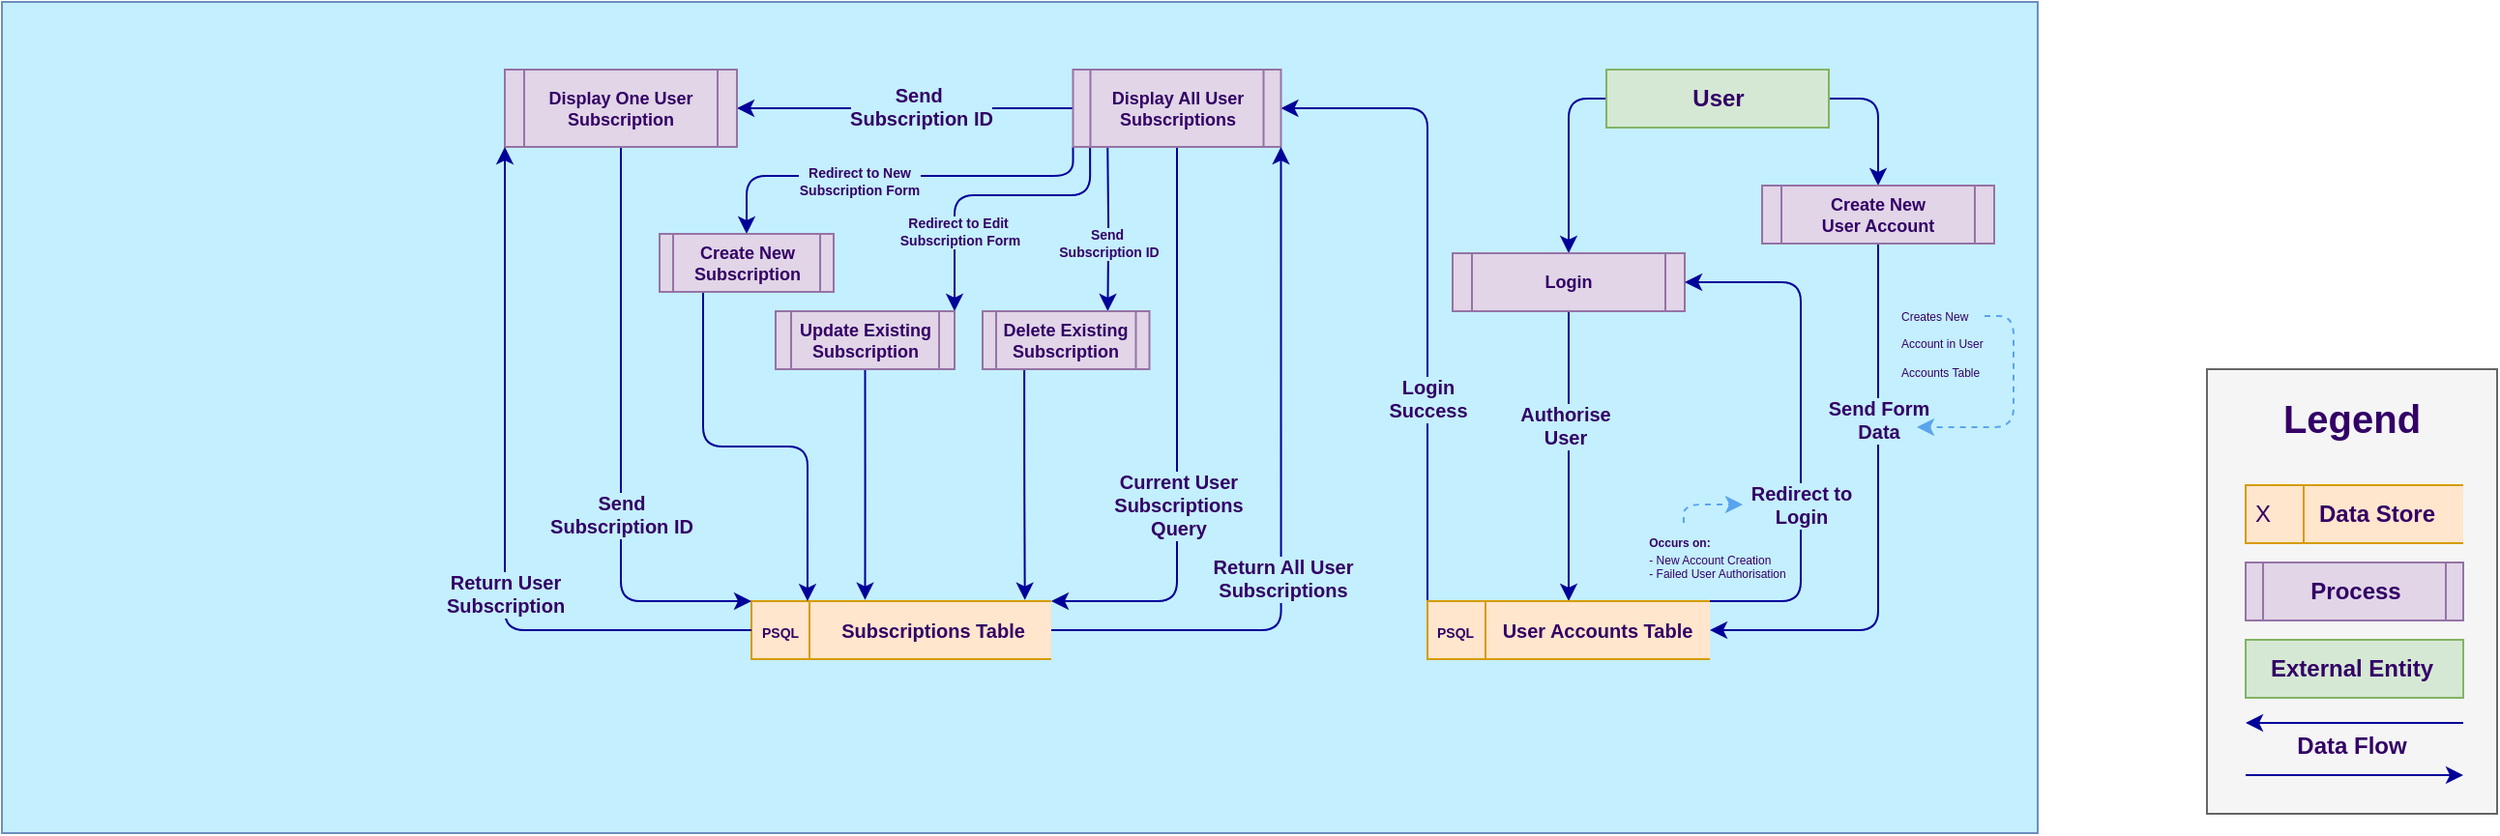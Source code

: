 <mxfile version="14.1.1" type="device"><diagram id="y66ztPi1AG6g-7lsjvn-" name="Page-1"><mxGraphModel dx="1369" dy="292" grid="1" gridSize="10" guides="1" tooltips="1" connect="1" arrows="1" fold="1" page="1" pageScale="1" pageWidth="827" pageHeight="1169" math="0" shadow="0"><root><mxCell id="0"/><mxCell id="1" parent="0"/><mxCell id="TmZOB2_ySsftHz8fe378-1" value="" style="rounded=0;html=1;fontSize=14;strokeColor=#6c8ebf;fillColor=#C4EFFF;" vertex="1" parent="1"><mxGeometry x="-280" y="20" width="1052.5" height="430" as="geometry"/></mxCell><mxCell id="TmZOB2_ySsftHz8fe378-24" style="edgeStyle=orthogonalEdgeStyle;rounded=1;orthogonalLoop=1;jettySize=auto;html=1;exitX=0;exitY=0.5;exitDx=0;exitDy=0;startArrow=none;startFill=0;endArrow=classic;endFill=1;strokeColor=#000099;fontSize=9;fontColor=#330066;" edge="1" parent="1" source="TmZOB2_ySsftHz8fe378-15" target="TmZOB2_ySsftHz8fe378-20"><mxGeometry relative="1" as="geometry"><Array as="points"><mxPoint x="530" y="70"/></Array></mxGeometry></mxCell><mxCell id="TmZOB2_ySsftHz8fe378-29" style="edgeStyle=orthogonalEdgeStyle;rounded=1;orthogonalLoop=1;jettySize=auto;html=1;exitX=1;exitY=0.5;exitDx=0;exitDy=0;entryX=0.5;entryY=0;entryDx=0;entryDy=0;startArrow=none;startFill=0;endArrow=classic;endFill=1;strokeColor=#000099;fontSize=9;fontColor=#330066;" edge="1" parent="1" source="TmZOB2_ySsftHz8fe378-15" target="TmZOB2_ySsftHz8fe378-28"><mxGeometry relative="1" as="geometry"><Array as="points"><mxPoint x="690" y="70"/></Array></mxGeometry></mxCell><mxCell id="TmZOB2_ySsftHz8fe378-15" value="&lt;font color=&quot;#330066&quot;&gt;&lt;b&gt;User&lt;/b&gt;&lt;/font&gt;" style="rounded=0;whiteSpace=wrap;html=1;strokeColor=#82b366;fillColor=#d5e8d4;fontSize=12;align=center;" vertex="1" parent="1"><mxGeometry x="549.5" y="55" width="115" height="30" as="geometry"/></mxCell><mxCell id="TmZOB2_ySsftHz8fe378-26" style="edgeStyle=orthogonalEdgeStyle;rounded=1;orthogonalLoop=1;jettySize=auto;html=1;exitX=0.5;exitY=1;exitDx=0;exitDy=0;entryX=0.5;entryY=0;entryDx=0;entryDy=0;startArrow=none;startFill=0;endArrow=classic;endFill=1;strokeColor=#000099;fontSize=9;fontColor=#330066;" edge="1" parent="1" source="TmZOB2_ySsftHz8fe378-20" target="TmZOB2_ySsftHz8fe378-16"><mxGeometry relative="1" as="geometry"><Array as="points"/></mxGeometry></mxCell><mxCell id="TmZOB2_ySsftHz8fe378-43" value="Authorise&lt;br style=&quot;font-size: 10px;&quot;&gt;User" style="edgeLabel;html=1;align=center;verticalAlign=middle;resizable=0;points=[];fontSize=10;fontColor=#330066;labelBackgroundColor=#C4EFFF;fontStyle=1" vertex="1" connectable="0" parent="TmZOB2_ySsftHz8fe378-26"><mxGeometry x="-0.053" relative="1" as="geometry"><mxPoint x="-1.97" y="-12.3" as="offset"/></mxGeometry></mxCell><mxCell id="TmZOB2_ySsftHz8fe378-46" style="edgeStyle=orthogonalEdgeStyle;orthogonalLoop=1;jettySize=auto;html=1;exitX=1;exitY=0.5;exitDx=0;exitDy=0;entryX=0;entryY=0;entryDx=0;entryDy=0;startFill=1;endFill=0;strokeColor=#000099;fontSize=12;fontColor=#330066;startArrow=classic;endArrow=none;" edge="1" parent="1" source="TmZOB2_ySsftHz8fe378-52" target="TmZOB2_ySsftHz8fe378-16"><mxGeometry relative="1" as="geometry"/></mxCell><mxCell id="TmZOB2_ySsftHz8fe378-47" value="Login&lt;br style=&quot;font-size: 10px;&quot;&gt;Success" style="edgeLabel;html=1;align=center;verticalAlign=middle;resizable=0;points=[];fontSize=10;fontColor=#330066;labelBackgroundColor=#C4EFFF;fontStyle=1" vertex="1" connectable="0" parent="TmZOB2_ySsftHz8fe378-46"><mxGeometry x="0.187" y="1" relative="1" as="geometry"><mxPoint x="-1.02" y="29.36" as="offset"/></mxGeometry></mxCell><mxCell id="TmZOB2_ySsftHz8fe378-20" value="Login" style="shape=process;whiteSpace=wrap;html=1;backgroundOutline=1;strokeColor=#9673a6;fillColor=#e1d5e7;fontSize=9;align=center;size=0.083;fontColor=#330066;fontStyle=1" vertex="1" parent="1"><mxGeometry x="470" y="150" width="120" height="30" as="geometry"/></mxCell><mxCell id="TmZOB2_ySsftHz8fe378-30" style="edgeStyle=orthogonalEdgeStyle;rounded=1;orthogonalLoop=1;jettySize=auto;html=1;exitX=0.5;exitY=1;exitDx=0;exitDy=0;entryX=1;entryY=0.5;entryDx=0;entryDy=0;startArrow=none;startFill=0;endArrow=classic;endFill=1;strokeColor=#000099;fontSize=9;fontColor=#330066;" edge="1" parent="1" source="TmZOB2_ySsftHz8fe378-28" target="TmZOB2_ySsftHz8fe378-16"><mxGeometry relative="1" as="geometry"><Array as="points"><mxPoint x="690" y="345"/></Array></mxGeometry></mxCell><mxCell id="TmZOB2_ySsftHz8fe378-51" value="Send Form&lt;br&gt;Data" style="edgeLabel;html=1;align=center;verticalAlign=middle;resizable=0;points=[];fontSize=10;fontColor=#330066;labelBackgroundColor=#C4EFFF;fontStyle=1" vertex="1" connectable="0" parent="TmZOB2_ySsftHz8fe378-30"><mxGeometry x="-0.162" relative="1" as="geometry"><mxPoint x="0.02" y="-30.0" as="offset"/></mxGeometry></mxCell><mxCell id="TmZOB2_ySsftHz8fe378-28" value="Create New&lt;br&gt;User Account" style="shape=process;whiteSpace=wrap;html=1;backgroundOutline=1;strokeColor=#9673a6;fillColor=#e1d5e7;fontSize=9;align=center;size=0.083;fontColor=#330066;fontStyle=1" vertex="1" parent="1"><mxGeometry x="630" y="115" width="120" height="30" as="geometry"/></mxCell><mxCell id="TmZOB2_ySsftHz8fe378-31" value="" style="group" vertex="1" connectable="0" parent="1"><mxGeometry x="87.5" y="330" width="175" height="30" as="geometry"/></mxCell><mxCell id="TmZOB2_ySsftHz8fe378-32" value="&lt;font style=&quot;font-size: 7px&quot;&gt;PSQL&lt;/font&gt;" style="html=1;dashed=0;whitespace=wrap;shape=mxgraph.dfd.dataStoreID;align=left;spacingLeft=3;points=[[0,0],[0.5,0],[1,0],[0,0.5],[1,0.5],[0,1],[0.5,1],[1,1]];fillColor=#ffe6cc;strokeColor=#d79b00;fontColor=#330066;fontStyle=1" vertex="1" parent="TmZOB2_ySsftHz8fe378-31"><mxGeometry x="20" width="155" height="30" as="geometry"/></mxCell><mxCell id="TmZOB2_ySsftHz8fe378-33" value="Subscriptions Table" style="text;html=1;strokeColor=none;fillColor=none;align=center;verticalAlign=middle;whiteSpace=wrap;rounded=0;dashed=1;fontSize=10;fontStyle=1;fontColor=#330066;" vertex="1" parent="TmZOB2_ySsftHz8fe378-31"><mxGeometry x="60" y="5" width="107.39" height="20" as="geometry"/></mxCell><mxCell id="TmZOB2_ySsftHz8fe378-44" value="" style="group" vertex="1" connectable="0" parent="1"><mxGeometry x="457" y="330" width="146" height="30" as="geometry"/></mxCell><mxCell id="TmZOB2_ySsftHz8fe378-16" value="&lt;font style=&quot;font-size: 7px&quot;&gt;PSQL&lt;/font&gt;" style="html=1;dashed=0;whitespace=wrap;shape=mxgraph.dfd.dataStoreID;align=left;spacingLeft=3;points=[[0,0],[0.5,0],[1,0],[0,0.5],[1,0.5],[0,1],[0.5,1],[1,1]];fillColor=#ffe6cc;strokeColor=#d79b00;fontColor=#330066;fontStyle=1" vertex="1" parent="TmZOB2_ySsftHz8fe378-44"><mxGeometry width="146" height="30" as="geometry"/></mxCell><mxCell id="TmZOB2_ySsftHz8fe378-18" value="User Accounts Table" style="text;html=1;strokeColor=none;fillColor=none;align=center;verticalAlign=middle;whiteSpace=wrap;rounded=0;dashed=1;fontSize=10;fontStyle=1;fontColor=#330066;" vertex="1" parent="TmZOB2_ySsftHz8fe378-44"><mxGeometry x="33" y="5" width="109.65" height="20" as="geometry"/></mxCell><mxCell id="TmZOB2_ySsftHz8fe378-48" style="edgeStyle=orthogonalEdgeStyle;orthogonalLoop=1;jettySize=auto;html=1;exitX=1;exitY=0;exitDx=0;exitDy=0;entryX=1;entryY=0.5;entryDx=0;entryDy=0;startArrow=none;startFill=0;endArrow=classic;endFill=1;strokeColor=#000099;fontSize=12;fontColor=#330066;" edge="1" parent="1" source="TmZOB2_ySsftHz8fe378-16" target="TmZOB2_ySsftHz8fe378-20"><mxGeometry relative="1" as="geometry"><Array as="points"><mxPoint x="650" y="330"/><mxPoint x="650" y="165"/></Array></mxGeometry></mxCell><mxCell id="TmZOB2_ySsftHz8fe378-50" value="Redirect to&lt;br&gt;Login&lt;br style=&quot;font-size: 4px&quot;&gt;" style="edgeLabel;html=1;align=center;verticalAlign=middle;resizable=0;points=[];fontSize=10;fontColor=#330066;fontStyle=1;labelBackgroundColor=#C4EFFF;" vertex="1" connectable="0" parent="TmZOB2_ySsftHz8fe378-48"><mxGeometry x="0.064" y="1" relative="1" as="geometry"><mxPoint x="1" y="47.57" as="offset"/></mxGeometry></mxCell><mxCell id="TmZOB2_ySsftHz8fe378-67" style="edgeStyle=orthogonalEdgeStyle;orthogonalLoop=1;jettySize=auto;html=1;exitX=0.5;exitY=1;exitDx=0;exitDy=0;entryX=1;entryY=0;entryDx=0;entryDy=0;startArrow=none;startFill=0;endArrow=classic;endFill=1;fontSize=10;fontColor=#330066;strokeColor=#000099;" edge="1" parent="1" source="TmZOB2_ySsftHz8fe378-52" target="TmZOB2_ySsftHz8fe378-32"><mxGeometry relative="1" as="geometry"><Array as="points"><mxPoint x="327" y="330"/></Array></mxGeometry></mxCell><mxCell id="TmZOB2_ySsftHz8fe378-68" value="Current User&lt;br&gt;Subscriptions&lt;br&gt;Query" style="edgeLabel;html=1;align=center;verticalAlign=middle;resizable=0;points=[];fontSize=10;fontColor=#330066;labelBackgroundColor=#C4EFFF;fontStyle=1" vertex="1" connectable="0" parent="TmZOB2_ySsftHz8fe378-67"><mxGeometry x="0.149" y="2" relative="1" as="geometry"><mxPoint x="-1.99" y="12.59" as="offset"/></mxGeometry></mxCell><mxCell id="TmZOB2_ySsftHz8fe378-72" style="edgeStyle=orthogonalEdgeStyle;orthogonalLoop=1;jettySize=auto;html=1;exitX=0;exitY=0.5;exitDx=0;exitDy=0;entryX=1;entryY=0.5;entryDx=0;entryDy=0;startArrow=none;startFill=0;endArrow=classic;endFill=1;strokeColor=#000099;fontSize=10;fontColor=#330066;" edge="1" parent="1" source="TmZOB2_ySsftHz8fe378-52" target="TmZOB2_ySsftHz8fe378-71"><mxGeometry relative="1" as="geometry"/></mxCell><mxCell id="TmZOB2_ySsftHz8fe378-77" value="&lt;span style=&quot;font-weight: 700&quot;&gt;Send&amp;nbsp;&lt;br&gt;Subscription&lt;/span&gt;&lt;span style=&quot;font-weight: 700&quot;&gt;&amp;nbsp;ID&lt;/span&gt;" style="edgeLabel;html=1;align=center;verticalAlign=middle;resizable=0;points=[];fontSize=10;fontColor=#330066;labelBackgroundColor=#C4EFFF;" vertex="1" connectable="0" parent="TmZOB2_ySsftHz8fe378-72"><mxGeometry x="-0.092" relative="1" as="geometry"><mxPoint y="-1" as="offset"/></mxGeometry></mxCell><mxCell id="TmZOB2_ySsftHz8fe378-78" style="edgeStyle=orthogonalEdgeStyle;orthogonalLoop=1;jettySize=auto;html=1;exitX=0.082;exitY=0.994;exitDx=0;exitDy=0;startArrow=none;startFill=0;endArrow=classic;endFill=1;strokeColor=#000099;fontSize=10;fontColor=#330066;entryX=1;entryY=0;entryDx=0;entryDy=0;exitPerimeter=0;" edge="1" parent="1" source="TmZOB2_ySsftHz8fe378-52" target="TmZOB2_ySsftHz8fe378-82"><mxGeometry relative="1" as="geometry"><mxPoint x="218.172" y="140" as="targetPoint"/><Array as="points"><mxPoint x="283" y="120"/><mxPoint x="213" y="120"/></Array></mxGeometry></mxCell><mxCell id="TmZOB2_ySsftHz8fe378-87" value="&lt;span style=&quot;font-weight: 700;&quot;&gt;Redirect to Edit&amp;nbsp;&lt;/span&gt;&lt;br style=&quot;font-weight: 700&quot;&gt;&lt;span style=&quot;font-weight: 700;&quot;&gt;Subscription Form&lt;/span&gt;" style="edgeLabel;html=1;align=center;verticalAlign=middle;resizable=0;points=[];fontSize=7;fontColor=#330066;labelBackgroundColor=#C4EFFF;" vertex="1" connectable="0" parent="TmZOB2_ySsftHz8fe378-78"><mxGeometry x="0.467" y="2" relative="1" as="geometry"><mxPoint as="offset"/></mxGeometry></mxCell><mxCell id="TmZOB2_ySsftHz8fe378-79" style="edgeStyle=orthogonalEdgeStyle;orthogonalLoop=1;jettySize=auto;html=1;exitX=0.25;exitY=1;exitDx=0;exitDy=0;entryX=0.75;entryY=0;entryDx=0;entryDy=0;startArrow=none;startFill=0;endArrow=classic;endFill=1;strokeColor=#000099;fontSize=10;fontColor=#330066;" edge="1" parent="1" target="TmZOB2_ySsftHz8fe378-84"><mxGeometry relative="1" as="geometry"><mxPoint x="291.625" y="95" as="sourcePoint"/><mxPoint x="243.187" y="140" as="targetPoint"/></mxGeometry></mxCell><mxCell id="TmZOB2_ySsftHz8fe378-85" value="&lt;span style=&quot;font-size: 7px;&quot;&gt;Send&amp;nbsp;&lt;br style=&quot;font-size: 7px;&quot;&gt;Subscription&lt;/span&gt;&lt;span style=&quot;font-size: 7px;&quot;&gt;&amp;nbsp;ID&lt;/span&gt;" style="edgeLabel;html=1;align=center;verticalAlign=middle;resizable=0;points=[];fontSize=7;fontColor=#330066;labelBackgroundColor=#C4EFFF;fontStyle=1" vertex="1" connectable="0" parent="TmZOB2_ySsftHz8fe378-79"><mxGeometry x="-0.342" relative="1" as="geometry"><mxPoint y="22" as="offset"/></mxGeometry></mxCell><mxCell id="TmZOB2_ySsftHz8fe378-80" style="edgeStyle=orthogonalEdgeStyle;orthogonalLoop=1;jettySize=auto;html=1;exitX=0;exitY=1;exitDx=0;exitDy=0;entryX=0.5;entryY=0;entryDx=0;entryDy=0;startArrow=none;startFill=0;endArrow=classic;endFill=1;strokeColor=#000099;fontSize=10;fontColor=#330066;" edge="1" parent="1" source="TmZOB2_ySsftHz8fe378-52" target="TmZOB2_ySsftHz8fe378-81"><mxGeometry relative="1" as="geometry"><mxPoint x="184.062" y="140" as="targetPoint"/><Array as="points"><mxPoint x="274" y="110"/><mxPoint x="105" y="110"/></Array></mxGeometry></mxCell><mxCell id="TmZOB2_ySsftHz8fe378-86" value="Redirect to New &lt;br&gt;Subscription Form" style="edgeLabel;html=1;align=center;verticalAlign=middle;resizable=0;points=[];fontSize=7;fontColor=#330066;labelBackgroundColor=#C4EFFF;fontStyle=1" vertex="1" connectable="0" parent="TmZOB2_ySsftHz8fe378-80"><mxGeometry x="0.177" y="3" relative="1" as="geometry"><mxPoint as="offset"/></mxGeometry></mxCell><mxCell id="TmZOB2_ySsftHz8fe378-52" value="Display All User Subscriptions" style="shape=process;whiteSpace=wrap;html=1;backgroundOutline=1;strokeColor=#9673a6;fillColor=#e1d5e7;fontSize=9;align=center;size=0.083;fontColor=#330066;fontStyle=1" vertex="1" parent="1"><mxGeometry x="273.75" y="55" width="107.5" height="40" as="geometry"/></mxCell><mxCell id="TmZOB2_ySsftHz8fe378-2" value="" style="rounded=0;whiteSpace=wrap;html=1;fontSize=14;strokeColor=#666666;fillColor=#f5f5f5;fontColor=#333333;" vertex="1" parent="1"><mxGeometry x="860" y="210" width="150" height="230" as="geometry"/></mxCell><mxCell id="TmZOB2_ySsftHz8fe378-3" value="Legend" style="text;html=1;strokeColor=none;fillColor=none;align=center;verticalAlign=middle;whiteSpace=wrap;rounded=0;dashed=1;fontSize=20;fontStyle=1;fontColor=#330066;" vertex="1" parent="1"><mxGeometry x="889" y="220" width="92" height="30" as="geometry"/></mxCell><mxCell id="TmZOB2_ySsftHz8fe378-4" value="&lt;font color=&quot;#330066&quot;&gt;X&lt;/font&gt;" style="html=1;dashed=0;whitespace=wrap;shape=mxgraph.dfd.dataStoreID;align=left;spacingLeft=3;points=[[0,0],[0.5,0],[1,0],[0,0.5],[1,0.5],[0,1],[0.5,1],[1,1]];fillColor=#ffe6cc;strokeColor=#d79b00;" vertex="1" parent="1"><mxGeometry x="880" y="270" width="112.5" height="30" as="geometry"/></mxCell><mxCell id="TmZOB2_ySsftHz8fe378-5" value="Data Store" style="text;html=1;strokeColor=none;fillColor=none;align=center;verticalAlign=middle;whiteSpace=wrap;rounded=0;dashed=1;fontSize=12;fontStyle=1;fontColor=#330066;" vertex="1" parent="1"><mxGeometry x="912.5" y="270" width="70" height="30" as="geometry"/></mxCell><mxCell id="TmZOB2_ySsftHz8fe378-8" value="" style="rounded=0;whiteSpace=wrap;html=1;strokeColor=#82b366;fillColor=#d5e8d4;fontSize=12;align=left;" vertex="1" parent="1"><mxGeometry x="880" y="350" width="112.5" height="30" as="geometry"/></mxCell><mxCell id="TmZOB2_ySsftHz8fe378-9" value="External Entity" style="text;html=1;strokeColor=none;fillColor=none;align=center;verticalAlign=middle;whiteSpace=wrap;rounded=0;dashed=1;fontSize=12;fontStyle=1;fontColor=#330066;" vertex="1" parent="1"><mxGeometry x="890" y="350" width="90" height="30" as="geometry"/></mxCell><mxCell id="TmZOB2_ySsftHz8fe378-11" value="" style="endArrow=classic;html=1;fontSize=12;strokeColor=#000099;" edge="1" parent="1"><mxGeometry x="860" y="210" width="50" height="50" as="geometry"><mxPoint x="992.5" y="393" as="sourcePoint"/><mxPoint x="880" y="393" as="targetPoint"/></mxGeometry></mxCell><mxCell id="TmZOB2_ySsftHz8fe378-13" value="Data Flow" style="text;html=1;strokeColor=none;fillColor=none;align=center;verticalAlign=middle;whiteSpace=wrap;rounded=0;dashed=1;fontSize=12;fontStyle=1;fontColor=#330066;" vertex="1" parent="1"><mxGeometry x="900" y="395" width="70" height="20" as="geometry"/></mxCell><mxCell id="TmZOB2_ySsftHz8fe378-21" value="Process" style="shape=process;whiteSpace=wrap;html=1;backgroundOutline=1;strokeColor=#9673a6;fillColor=#e1d5e7;fontSize=12;align=center;size=0.083;fontColor=#330066;fontStyle=1" vertex="1" parent="1"><mxGeometry x="880" y="310" width="112.5" height="30" as="geometry"/></mxCell><mxCell id="TmZOB2_ySsftHz8fe378-22" value="" style="endArrow=none;html=1;fontSize=12;strokeColor=#000099;startArrow=classic;startFill=1;endFill=0;" edge="1" parent="1"><mxGeometry x="860" y="237" width="50" height="50" as="geometry"><mxPoint x="992.5" y="420" as="sourcePoint"/><mxPoint x="880" y="420" as="targetPoint"/></mxGeometry></mxCell><mxCell id="TmZOB2_ySsftHz8fe378-66" style="edgeStyle=orthogonalEdgeStyle;orthogonalLoop=1;jettySize=auto;html=1;exitX=0.281;exitY=-0.015;exitDx=0;exitDy=0;startArrow=none;startFill=0;endArrow=classic;endFill=1;fontSize=10;fontColor=#330066;fontStyle=1;dashed=1;strokeColor=#5AA4ED;exitPerimeter=0;" edge="1" parent="1" source="TmZOB2_ySsftHz8fe378-64"><mxGeometry relative="1" as="geometry"><mxPoint x="620" y="280" as="targetPoint"/><Array as="points"><mxPoint x="590" y="280"/></Array></mxGeometry></mxCell><mxCell id="TmZOB2_ySsftHz8fe378-64" value="&lt;div style=&quot;text-align: left&quot;&gt;&lt;span style=&quot;font-size: 6px&quot;&gt;Occurs on:&lt;/span&gt;&lt;/div&gt;&lt;font style=&quot;font-size: 6px&quot;&gt;&lt;div style=&quot;text-align: left&quot;&gt;&lt;span style=&quot;font-weight: normal&quot;&gt;- New Account Creation&lt;/span&gt;&lt;/div&gt;&lt;span style=&quot;font-weight: normal&quot;&gt;&lt;div style=&quot;text-align: left&quot;&gt;&lt;span&gt;- Failed User Authorisation&lt;/span&gt;&lt;/div&gt;&lt;/span&gt;&lt;/font&gt;" style="text;html=1;strokeColor=none;fillColor=none;align=center;verticalAlign=middle;whiteSpace=wrap;rounded=0;dashed=1;fontSize=12;fontStyle=1;fontColor=#330066;" vertex="1" parent="1"><mxGeometry x="567" y="290" width="80" height="30" as="geometry"/></mxCell><mxCell id="TmZOB2_ySsftHz8fe378-69" style="edgeStyle=orthogonalEdgeStyle;orthogonalLoop=1;jettySize=auto;html=1;exitX=1;exitY=0.5;exitDx=0;exitDy=0;entryX=1;entryY=1;entryDx=0;entryDy=0;startArrow=none;startFill=0;endArrow=classic;endFill=1;strokeColor=#000099;fontSize=10;fontColor=#330066;fontStyle=1" edge="1" parent="1" source="TmZOB2_ySsftHz8fe378-32" target="TmZOB2_ySsftHz8fe378-52"><mxGeometry relative="1" as="geometry"/></mxCell><mxCell id="TmZOB2_ySsftHz8fe378-70" value="Return All User&lt;br&gt;Subscriptions" style="edgeLabel;html=1;align=center;verticalAlign=middle;resizable=0;points=[];fontSize=10;fontColor=#330066;labelBackgroundColor=#C4EFFF;fontStyle=1" vertex="1" connectable="0" parent="TmZOB2_ySsftHz8fe378-69"><mxGeometry x="0.252" y="-1" relative="1" as="geometry"><mxPoint x="-0.98" y="85.31" as="offset"/></mxGeometry></mxCell><mxCell id="TmZOB2_ySsftHz8fe378-73" style="edgeStyle=orthogonalEdgeStyle;orthogonalLoop=1;jettySize=auto;html=1;exitX=0.5;exitY=1;exitDx=0;exitDy=0;entryX=0;entryY=0;entryDx=0;entryDy=0;startArrow=none;startFill=0;endArrow=classic;endFill=1;strokeColor=#000099;fontSize=10;fontColor=#330066;" edge="1" parent="1" source="TmZOB2_ySsftHz8fe378-71" target="TmZOB2_ySsftHz8fe378-32"><mxGeometry relative="1" as="geometry"><Array as="points"><mxPoint x="40" y="330"/></Array></mxGeometry></mxCell><mxCell id="TmZOB2_ySsftHz8fe378-74" value="&lt;span style=&quot;font-weight: 700&quot;&gt;Send &lt;br&gt;Subscription&lt;/span&gt;&lt;span style=&quot;font-weight: 700&quot;&gt;&amp;nbsp;ID&lt;/span&gt;" style="edgeLabel;html=1;align=center;verticalAlign=middle;resizable=0;points=[];fontSize=10;fontColor=#330066;labelBackgroundColor=#C4EFFF;" vertex="1" connectable="0" parent="TmZOB2_ySsftHz8fe378-73"><mxGeometry x="-0.429" relative="1" as="geometry"><mxPoint x="-0.03" y="102.76" as="offset"/></mxGeometry></mxCell><mxCell id="TmZOB2_ySsftHz8fe378-71" value="Display One User Subscription" style="shape=process;whiteSpace=wrap;html=1;backgroundOutline=1;strokeColor=#9673a6;fillColor=#e1d5e7;fontSize=9;align=center;size=0.083;fontColor=#330066;fontStyle=1" vertex="1" parent="1"><mxGeometry x="-20" y="55" width="120" height="40" as="geometry"/></mxCell><mxCell id="TmZOB2_ySsftHz8fe378-75" style="edgeStyle=orthogonalEdgeStyle;orthogonalLoop=1;jettySize=auto;html=1;exitX=0;exitY=0.5;exitDx=0;exitDy=0;entryX=0;entryY=1;entryDx=0;entryDy=0;startArrow=none;startFill=0;endArrow=classic;endFill=1;strokeColor=#000099;fontSize=10;fontColor=#330066;" edge="1" parent="1" source="TmZOB2_ySsftHz8fe378-32" target="TmZOB2_ySsftHz8fe378-71"><mxGeometry relative="1" as="geometry"/></mxCell><mxCell id="TmZOB2_ySsftHz8fe378-76" value="&lt;span style=&quot;font-weight: 700&quot;&gt;Return User&lt;/span&gt;&lt;br style=&quot;font-weight: 700&quot;&gt;&lt;span style=&quot;font-weight: 700&quot;&gt;Subscription&lt;/span&gt;" style="edgeLabel;html=1;align=center;verticalAlign=middle;resizable=0;points=[];fontSize=10;fontColor=#330066;labelBackgroundColor=#C4EFFF;" vertex="1" connectable="0" parent="TmZOB2_ySsftHz8fe378-75"><mxGeometry x="-0.015" y="-2" relative="1" as="geometry"><mxPoint x="-2.05" y="39.14" as="offset"/></mxGeometry></mxCell><mxCell id="TmZOB2_ySsftHz8fe378-88" style="edgeStyle=orthogonalEdgeStyle;orthogonalLoop=1;jettySize=auto;html=1;exitX=0.25;exitY=1;exitDx=0;exitDy=0;entryX=0.187;entryY=0.002;entryDx=0;entryDy=0;entryPerimeter=0;startArrow=none;startFill=0;endArrow=classic;endFill=1;strokeColor=#000099;fontSize=7;fontColor=#C4EFFF;" edge="1" parent="1" source="TmZOB2_ySsftHz8fe378-81" target="TmZOB2_ySsftHz8fe378-32"><mxGeometry relative="1" as="geometry"/></mxCell><mxCell id="TmZOB2_ySsftHz8fe378-81" value="Create New Subscription" style="shape=process;whiteSpace=wrap;html=1;backgroundOutline=1;strokeColor=#9673a6;fillColor=#e1d5e7;fontSize=9;align=center;size=0.083;fontColor=#330066;fontStyle=1" vertex="1" parent="1"><mxGeometry x="60" y="140" width="90" height="30" as="geometry"/></mxCell><mxCell id="TmZOB2_ySsftHz8fe378-89" style="edgeStyle=orthogonalEdgeStyle;orthogonalLoop=1;jettySize=auto;html=1;exitX=0.5;exitY=1;exitDx=0;exitDy=0;entryX=0.379;entryY=-0.021;entryDx=0;entryDy=0;entryPerimeter=0;startArrow=none;startFill=0;endArrow=classic;endFill=1;strokeColor=#000099;fontSize=7;fontColor=#C4EFFF;" edge="1" parent="1" source="TmZOB2_ySsftHz8fe378-82" target="TmZOB2_ySsftHz8fe378-32"><mxGeometry relative="1" as="geometry"/></mxCell><mxCell id="TmZOB2_ySsftHz8fe378-82" value="Update Existing Subscription" style="shape=process;whiteSpace=wrap;html=1;backgroundOutline=1;strokeColor=#9673a6;fillColor=#e1d5e7;fontSize=9;align=center;size=0.083;fontColor=#330066;fontStyle=1" vertex="1" parent="1"><mxGeometry x="120" y="180" width="92.5" height="30" as="geometry"/></mxCell><mxCell id="TmZOB2_ySsftHz8fe378-90" style="edgeStyle=orthogonalEdgeStyle;orthogonalLoop=1;jettySize=auto;html=1;exitX=0.25;exitY=1;exitDx=0;exitDy=0;entryX=0.912;entryY=-0.021;entryDx=0;entryDy=0;entryPerimeter=0;startArrow=none;startFill=0;endArrow=classic;endFill=1;strokeColor=#000099;fontSize=7;fontColor=#C4EFFF;" edge="1" parent="1" source="TmZOB2_ySsftHz8fe378-84" target="TmZOB2_ySsftHz8fe378-32"><mxGeometry relative="1" as="geometry"/></mxCell><mxCell id="TmZOB2_ySsftHz8fe378-84" value="Delete Existing Subscription" style="shape=process;whiteSpace=wrap;html=1;backgroundOutline=1;strokeColor=#9673a6;fillColor=#e1d5e7;fontSize=9;align=center;size=0.083;fontColor=#330066;fontStyle=1" vertex="1" parent="1"><mxGeometry x="227" y="180" width="86.25" height="30" as="geometry"/></mxCell><mxCell id="TmZOB2_ySsftHz8fe378-91" value="&lt;p style=&quot;line-height: 30%&quot;&gt;&lt;/p&gt;&lt;div&gt;&lt;span style=&quot;font-size: 6px ; font-weight: normal&quot;&gt;Creates New Account&amp;nbsp;&lt;/span&gt;&lt;span style=&quot;font-size: 6px ; font-weight: normal&quot;&gt;in User Accounts Table&lt;/span&gt;&lt;/div&gt;&lt;p&gt;&lt;/p&gt;" style="text;html=1;strokeColor=none;fillColor=none;align=left;verticalAlign=middle;rounded=0;dashed=1;fontSize=12;fontStyle=1;fontColor=#330066;spacing=2;horizontal=1;whiteSpace=wrap;" vertex="1" parent="1"><mxGeometry x="700" y="170" width="45" height="50" as="geometry"/></mxCell><mxCell id="TmZOB2_ySsftHz8fe378-92" style="edgeStyle=orthogonalEdgeStyle;orthogonalLoop=1;jettySize=auto;html=1;exitX=1;exitY=0.25;exitDx=0;exitDy=0;startArrow=none;startFill=0;endArrow=classic;endFill=1;fontSize=10;fontColor=#330066;fontStyle=1;dashed=1;strokeColor=#5AA4ED;" edge="1" parent="1" source="TmZOB2_ySsftHz8fe378-91"><mxGeometry relative="1" as="geometry"><mxPoint x="710" y="240" as="targetPoint"/><mxPoint x="750" y="220.0" as="sourcePoint"/><Array as="points"><mxPoint x="760" y="182"/><mxPoint x="760" y="240"/><mxPoint x="710" y="240"/></Array></mxGeometry></mxCell></root></mxGraphModel></diagram></mxfile>